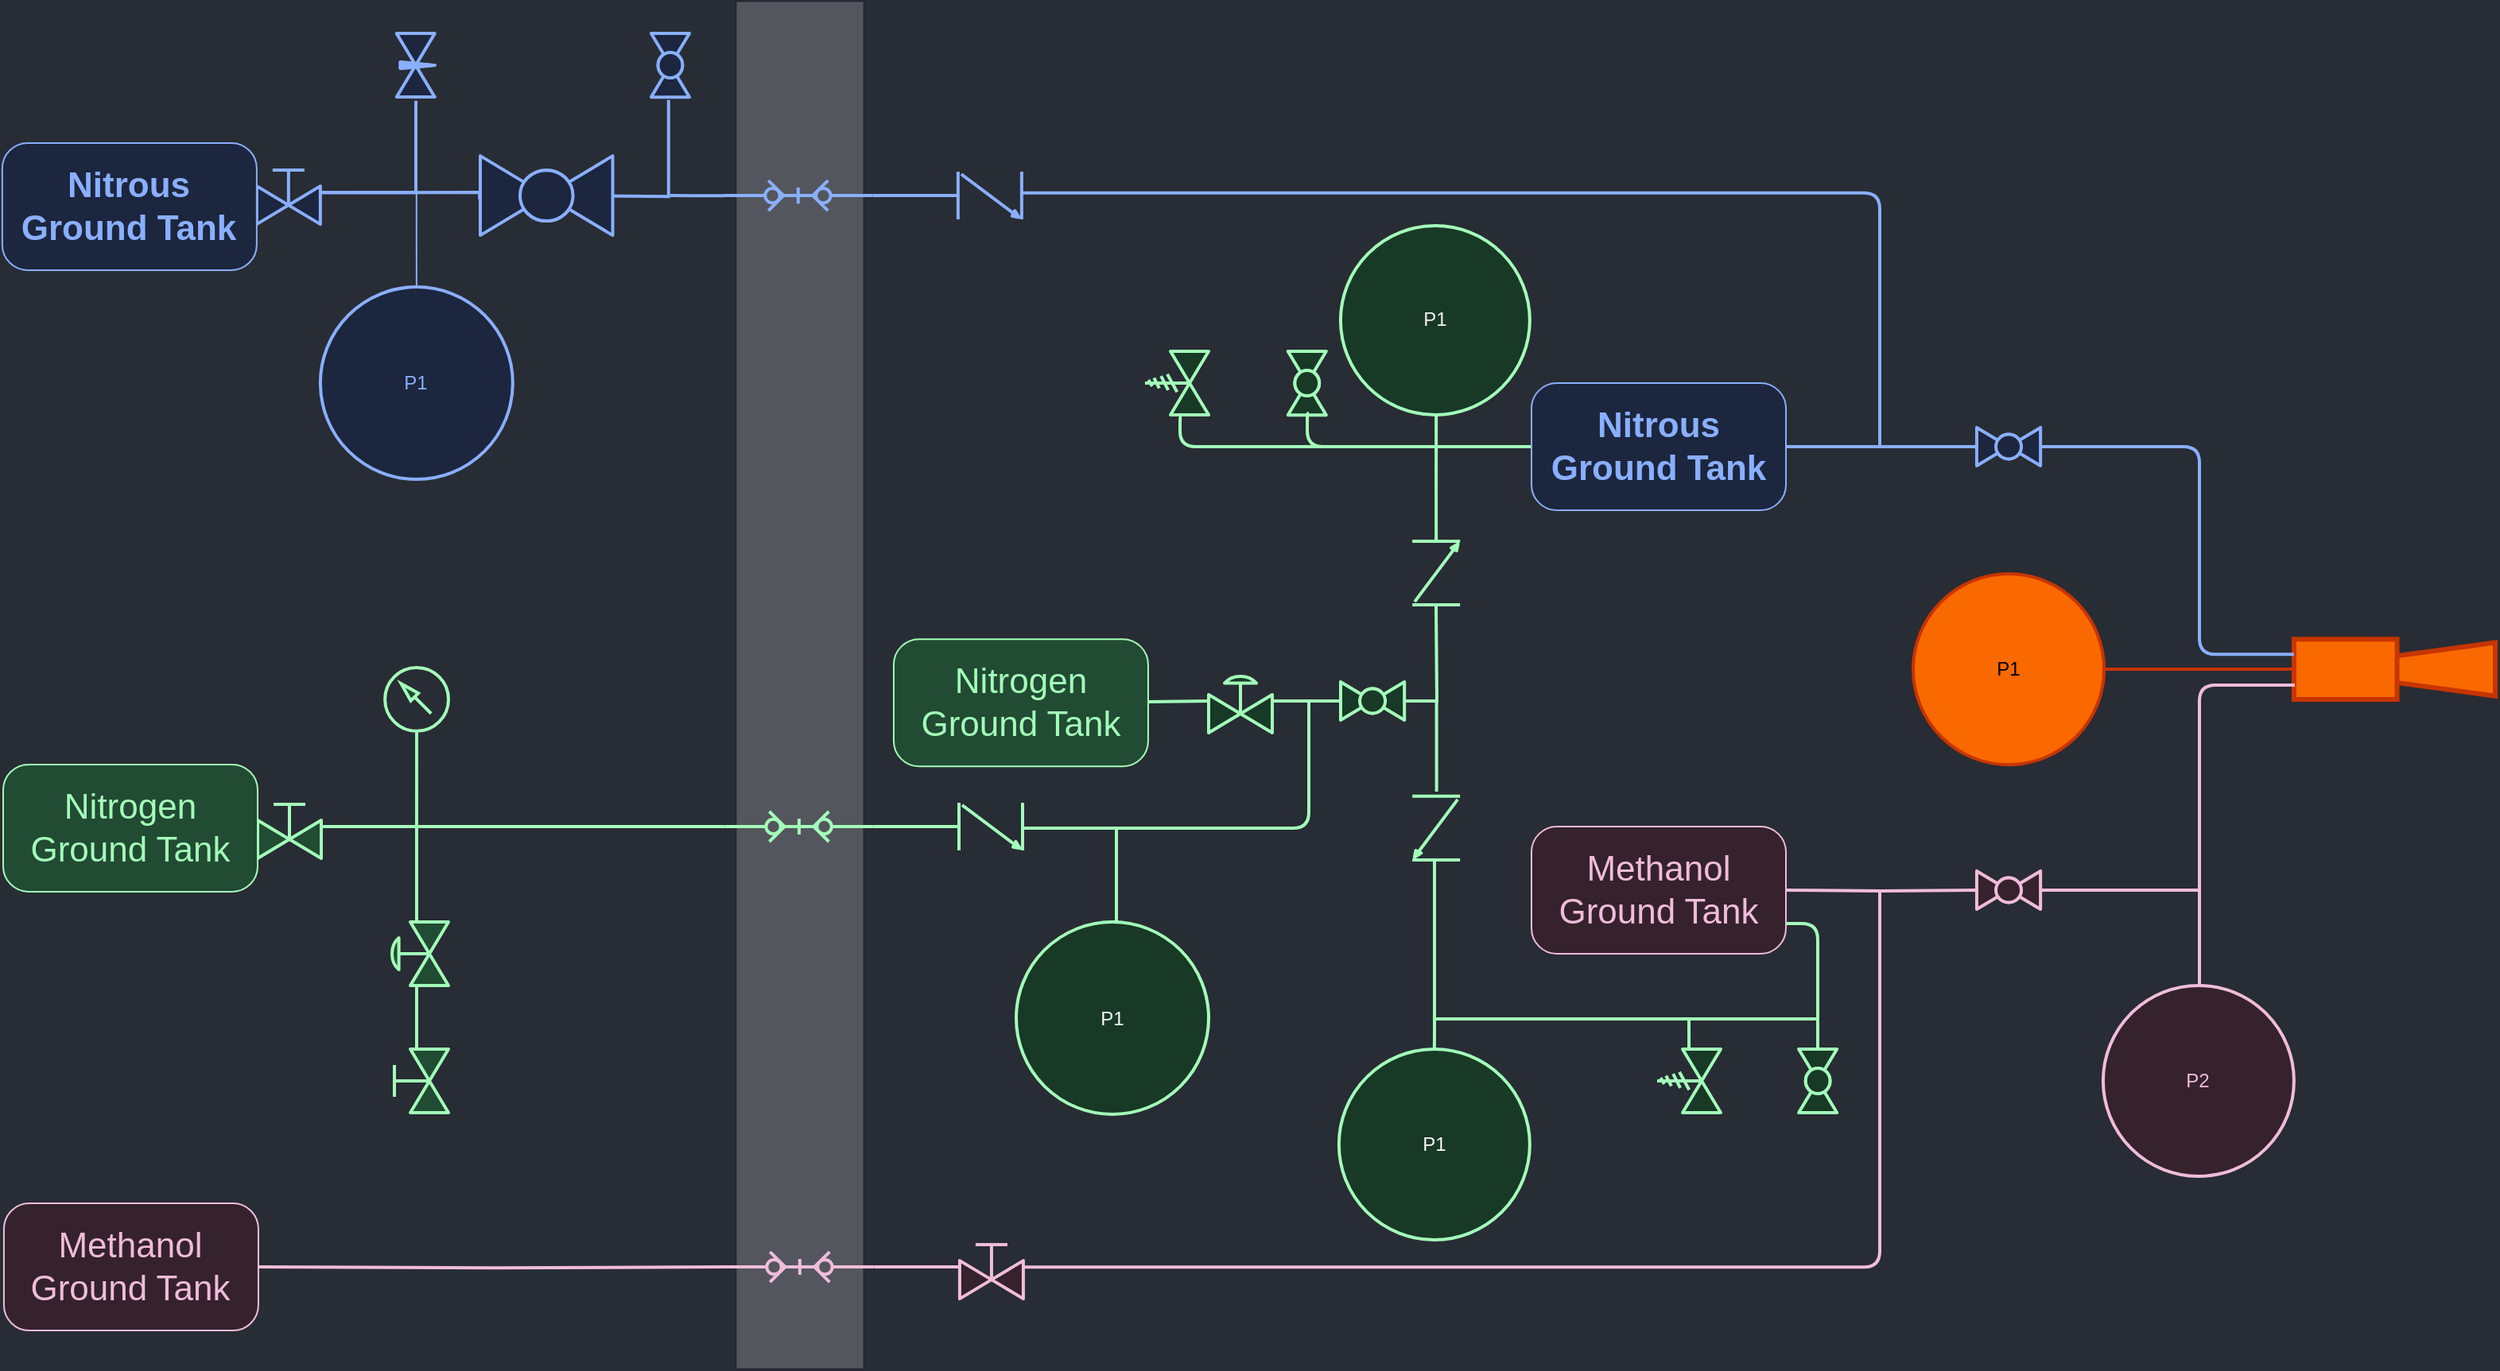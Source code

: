 <mxfile version="21.5.2" type="github">
  <diagram name="Simplified" id="CqWv-y_qysSa1M4fhtOu">
    <mxGraphModel dx="2035" dy="1245" grid="1" gridSize="10" guides="1" tooltips="1" connect="1" arrows="1" fold="1" page="1" pageScale="1" pageWidth="850" pageHeight="1100" background="#282c34" math="0" shadow="0">
      <root>
        <mxCell id="0" />
        <mxCell id="1" parent="0" />
        <mxCell id="74x6JmPRSCwgEubW2NDU-3" value="" style="rounded=0;whiteSpace=wrap;html=1;opacity=20;" parent="1" vertex="1">
          <mxGeometry x="501" y="20" width="80" height="860" as="geometry" />
        </mxCell>
        <mxCell id="ajLOecNCnTilgNTq40M5-18" value="" style="verticalLabelPosition=bottom;aspect=fixed;html=1;verticalAlign=top;fillColor=#224B33;align=center;outlineConnect=0;shape=mxgraph.fluid_power.x11820;points=[[0.5,1,0]];rotation=0;strokeColor=#A3FEB9;strokeWidth=2;fontColor=#FAFAFA;" parent="1" vertex="1">
          <mxGeometry x="280.06" y="439" width="39.94" height="60" as="geometry" />
        </mxCell>
        <mxCell id="ajLOecNCnTilgNTq40M5-388" style="edgeStyle=orthogonalEdgeStyle;rounded=0;orthogonalLoop=1;jettySize=auto;html=1;entryX=1.005;entryY=0.453;entryDx=0;entryDy=0;entryPerimeter=0;fillColor=#1C263E;strokeColor=#89AFFE;strokeWidth=2;endArrow=none;endFill=0;" parent="1" source="ajLOecNCnTilgNTq40M5-360" target="ajLOecNCnTilgNTq40M5-382" edge="1">
          <mxGeometry relative="1" as="geometry">
            <mxPoint x="349.43" y="142.06" as="targetPoint" />
            <Array as="points">
              <mxPoint x="290" y="140" />
              <mxPoint x="340" y="140" />
            </Array>
          </mxGeometry>
        </mxCell>
        <mxCell id="ajLOecNCnTilgNTq40M5-390" style="edgeStyle=orthogonalEdgeStyle;rounded=0;orthogonalLoop=1;jettySize=auto;html=1;entryX=-0.059;entryY=0.506;entryDx=0;entryDy=0;entryPerimeter=0;fillColor=#1C263E;strokeColor=#89AFFE;strokeWidth=2;endArrow=none;endFill=0;" parent="1" source="ajLOecNCnTilgNTq40M5-360" target="ajLOecNCnTilgNTq40M5-380" edge="1">
          <mxGeometry relative="1" as="geometry">
            <Array as="points">
              <mxPoint x="300" y="140" />
            </Array>
          </mxGeometry>
        </mxCell>
        <mxCell id="Z-_9QAuxkszidowLPo6N-9" style="edgeStyle=orthogonalEdgeStyle;rounded=0;orthogonalLoop=1;jettySize=auto;html=1;entryX=0.5;entryY=0;entryDx=0;entryDy=0;strokeColor=#89AFFE;endArrow=none;endFill=0;" edge="1" parent="1" source="ajLOecNCnTilgNTq40M5-360" target="ajLOecNCnTilgNTq40M5-381">
          <mxGeometry relative="1" as="geometry">
            <Array as="points">
              <mxPoint x="259" y="140" />
              <mxPoint x="300" y="140" />
            </Array>
          </mxGeometry>
        </mxCell>
        <mxCell id="ajLOecNCnTilgNTq40M5-360" value="" style="verticalLabelPosition=bottom;align=center;html=1;verticalAlign=top;pointerEvents=1;dashed=0;shape=mxgraph.pid2valves.valve;valveType=gate;actuator=man;rotation=0;fillColor=#1C263E;strokeColor=#89AFFE;fontColor=#ffffff;strokeWidth=2;" parent="1" vertex="1">
          <mxGeometry x="199.43" y="120.06" width="40" height="40" as="geometry" />
        </mxCell>
        <mxCell id="ajLOecNCnTilgNTq40M5-399" style="edgeStyle=orthogonalEdgeStyle;rounded=0;orthogonalLoop=1;jettySize=auto;html=1;entryX=0.5;entryY=0;entryDx=0;entryDy=0;entryPerimeter=0;fillColor=#35222C;fontColor=#F0BCDA;strokeColor=#F0BCDA;strokeWidth=2;endArrow=none;endFill=0;" parent="1" target="ajLOecNCnTilgNTq40M5-396" edge="1">
          <mxGeometry relative="1" as="geometry">
            <mxPoint x="200.46" y="816.05" as="sourcePoint" />
          </mxGeometry>
        </mxCell>
        <mxCell id="ajLOecNCnTilgNTq40M5-378" style="edgeStyle=orthogonalEdgeStyle;rounded=0;orthogonalLoop=1;jettySize=auto;html=1;entryX=1;entryY=0.5;entryDx=0;entryDy=0;entryPerimeter=0;strokeColor=#A3FEB9;fillColor=#224B33;strokeWidth=2;fontColor=#FAFAFA;endArrow=none;endFill=0;" parent="1" source="ajLOecNCnTilgNTq40M5-364" target="ajLOecNCnTilgNTq40M5-367" edge="1">
          <mxGeometry relative="1" as="geometry">
            <mxPoint x="300" y="589" as="targetPoint" />
          </mxGeometry>
        </mxCell>
        <mxCell id="ajLOecNCnTilgNTq40M5-379" style="edgeStyle=orthogonalEdgeStyle;rounded=0;orthogonalLoop=1;jettySize=auto;html=1;entryX=0.5;entryY=1;entryDx=0;entryDy=0;entryPerimeter=0;strokeColor=#A3FEB9;fillColor=#224B33;strokeWidth=2;fontColor=#FAFAFA;endArrow=none;endFill=0;" parent="1" source="ajLOecNCnTilgNTq40M5-364" target="ajLOecNCnTilgNTq40M5-18" edge="1">
          <mxGeometry relative="1" as="geometry" />
        </mxCell>
        <mxCell id="ajLOecNCnTilgNTq40M5-387" style="edgeStyle=orthogonalEdgeStyle;rounded=0;orthogonalLoop=1;jettySize=auto;html=1;strokeColor=#A3FEB9;fillColor=#224B33;strokeWidth=2;fontColor=#FAFAFA;endArrow=none;endFill=0;" parent="1" source="ajLOecNCnTilgNTq40M5-364" edge="1">
          <mxGeometry relative="1" as="geometry">
            <mxPoint x="360" y="539" as="targetPoint" />
          </mxGeometry>
        </mxCell>
        <mxCell id="ajLOecNCnTilgNTq40M5-364" value="" style="verticalLabelPosition=bottom;align=center;html=1;verticalAlign=top;pointerEvents=1;dashed=0;shape=mxgraph.pid2valves.valve;valveType=gate;actuator=man;rotation=0;fillColor=#224B33;strokeColor=#A3FEB9;strokeWidth=2;fontColor=#FAFAFA;" parent="1" vertex="1">
          <mxGeometry x="200" y="519" width="40" height="40" as="geometry" />
        </mxCell>
        <mxCell id="ajLOecNCnTilgNTq40M5-366" value="" style="verticalLabelPosition=bottom;align=center;html=1;verticalAlign=top;pointerEvents=1;dashed=0;shape=mxgraph.pid2valves.valve;valveType=gate;actuator=man;rotation=-90;fillColor=#224B33;strokeColor=#A3FEB9;strokeWidth=2;fontColor=#FAFAFA;" parent="1" vertex="1">
          <mxGeometry x="280" y="679" width="40" height="40" as="geometry" />
        </mxCell>
        <mxCell id="ajLOecNCnTilgNTq40M5-402" style="edgeStyle=orthogonalEdgeStyle;rounded=0;orthogonalLoop=1;jettySize=auto;html=1;entryX=1;entryY=0.5;entryDx=0;entryDy=0;entryPerimeter=0;strokeColor=#A3FEB9;fillColor=#224B33;strokeWidth=2;fontColor=#FAFAFA;endArrow=none;endFill=0;" parent="1" source="ajLOecNCnTilgNTq40M5-367" target="ajLOecNCnTilgNTq40M5-366" edge="1">
          <mxGeometry relative="1" as="geometry" />
        </mxCell>
        <mxCell id="ajLOecNCnTilgNTq40M5-367" value="" style="verticalLabelPosition=bottom;align=center;html=1;verticalAlign=top;pointerEvents=1;dashed=0;shape=mxgraph.pid2valves.valve;valveType=gate;actuator=diaph;rotation=-90;fillColor=#224B33;strokeWidth=2;strokeColor=#A3FEB9;fontColor=#FAFAFA;" parent="1" vertex="1">
          <mxGeometry x="280" y="599" width="40" height="40" as="geometry" />
        </mxCell>
        <mxCell id="ajLOecNCnTilgNTq40M5-413" style="edgeStyle=orthogonalEdgeStyle;rounded=0;orthogonalLoop=1;jettySize=auto;html=1;entryX=0.025;entryY=0.5;entryDx=0;entryDy=0;entryPerimeter=0;fillColor=#183926;strokeColor=#A3FEB9;strokeWidth=2;fontColor=#FAFAFA;endArrow=none;endFill=0;" parent="1" target="ajLOecNCnTilgNTq40M5-409" edge="1">
          <mxGeometry relative="1" as="geometry">
            <mxPoint x="721" y="460.0" as="sourcePoint" />
          </mxGeometry>
        </mxCell>
        <mxCell id="ajLOecNCnTilgNTq40M5-398" style="edgeStyle=orthogonalEdgeStyle;rounded=0;orthogonalLoop=1;jettySize=auto;html=1;fillColor=#1C263E;strokeColor=#89AFFE;strokeWidth=2;endArrow=none;endFill=0;" parent="1" source="ajLOecNCnTilgNTq40M5-376" edge="1">
          <mxGeometry relative="1" as="geometry">
            <mxPoint x="459.43" y="142.06" as="targetPoint" />
          </mxGeometry>
        </mxCell>
        <mxCell id="ajLOecNCnTilgNTq40M5-436" value="" style="edgeStyle=orthogonalEdgeStyle;rounded=0;orthogonalLoop=1;jettySize=auto;html=1;fillColor=#1C263E;strokeColor=#89AFFE;strokeWidth=2;endArrow=none;endFill=0;" parent="1" source="ajLOecNCnTilgNTq40M5-376" target="ajLOecNCnTilgNTq40M5-434" edge="1">
          <mxGeometry relative="1" as="geometry">
            <Array as="points" />
          </mxGeometry>
        </mxCell>
        <mxCell id="ajLOecNCnTilgNTq40M5-376" value="" style="verticalLabelPosition=bottom;aspect=fixed;html=1;verticalAlign=top;fillColor=#1C263E;align=center;outlineConnect=0;shape=mxgraph.fluid_power.x11740;points=[[0.5,0,0],[0.5,1,0]];strokeColor=#89AFFE;rotation=-90;fontColor=#ffffff;strokeWidth=2;" parent="1" vertex="1">
          <mxGeometry x="530.43" y="95.17" width="18.98" height="93.78" as="geometry" />
        </mxCell>
        <mxCell id="ajLOecNCnTilgNTq40M5-406" style="edgeStyle=orthogonalEdgeStyle;rounded=1;orthogonalLoop=1;jettySize=auto;html=1;fillColor=#224B33;strokeColor=#A3FEB9;strokeWidth=2;fontColor=#FAFAFA;endArrow=none;endFill=0;" parent="1" source="ajLOecNCnTilgNTq40M5-377" edge="1">
          <mxGeometry relative="1" as="geometry">
            <Array as="points">
              <mxPoint x="861" y="540" />
              <mxPoint x="861" y="460" />
            </Array>
            <mxPoint x="861" y="460" as="targetPoint" />
          </mxGeometry>
        </mxCell>
        <mxCell id="ajLOecNCnTilgNTq40M5-377" value="" style="verticalLabelPosition=bottom;align=center;html=1;verticalAlign=top;pointerEvents=1;dashed=0;shape=mxgraph.pid2valves.valve;valveType=check;rotation=0;fillColor=#224B33;strokeColor=#A3FEB9;strokeWidth=2;fontColor=#FAFAFA;" parent="1" vertex="1">
          <mxGeometry x="641" y="524" width="40" height="30" as="geometry" />
        </mxCell>
        <mxCell id="ajLOecNCnTilgNTq40M5-380" value="" style="verticalLabelPosition=bottom;align=center;html=1;verticalAlign=top;pointerEvents=1;dashed=0;shape=mxgraph.pid2valves.valve;valveType=needle;rotation=-90;fillColor=#1C263E;strokeColor=#89AFFE;fontColor=#ffffff;strokeWidth=2;" parent="1" vertex="1">
          <mxGeometry x="279.37" y="48.06" width="40" height="24" as="geometry" />
        </mxCell>
        <mxCell id="ajLOecNCnTilgNTq40M5-381" value="P1" style="ellipse;whiteSpace=wrap;html=1;aspect=fixed;fillColor=#1C263E;strokeColor=#89AFFE;rotation=0;fontColor=#89AFFE;strokeWidth=2;" parent="1" vertex="1">
          <mxGeometry x="239.43" y="199.54" width="121" height="121" as="geometry" />
        </mxCell>
        <mxCell id="ajLOecNCnTilgNTq40M5-395" style="edgeStyle=orthogonalEdgeStyle;rounded=0;orthogonalLoop=1;jettySize=auto;html=1;entryX=1.046;entryY=0.545;entryDx=0;entryDy=0;entryPerimeter=0;fillColor=#1C263E;strokeColor=#89AFFE;strokeWidth=2;endArrow=none;endFill=0;" parent="1" target="ajLOecNCnTilgNTq40M5-386" edge="1">
          <mxGeometry relative="1" as="geometry">
            <mxPoint x="399.43" y="142.06" as="sourcePoint" />
          </mxGeometry>
        </mxCell>
        <mxCell id="ajLOecNCnTilgNTq40M5-382" value="" style="verticalLabelPosition=bottom;align=center;html=1;verticalAlign=top;pointerEvents=1;dashed=0;shape=mxgraph.pid2valves.valve;valveType=ball;rotation=-180;fillColor=#1C263E;strokeColor=#89AFFE;fontColor=#ffffff;strokeWidth=2;" parent="1" vertex="1">
          <mxGeometry x="340" y="117.08" width="83.26" height="49.97" as="geometry" />
        </mxCell>
        <mxCell id="ajLOecNCnTilgNTq40M5-386" value="" style="verticalLabelPosition=bottom;align=center;html=1;verticalAlign=top;pointerEvents=1;dashed=0;shape=mxgraph.pid2valves.valve;valveType=ball;rotation=90;fillColor=#1C263E;strokeColor=#89AFFE;fontColor=#ffffff;strokeWidth=2;" parent="1" vertex="1">
          <mxGeometry x="439.43" y="48.0" width="40.09" height="24.06" as="geometry" />
        </mxCell>
        <mxCell id="ajLOecNCnTilgNTq40M5-450" style="edgeStyle=orthogonalEdgeStyle;rounded=0;orthogonalLoop=1;jettySize=auto;html=1;entryX=0;entryY=0.5;entryDx=0;entryDy=0;entryPerimeter=0;fillColor=#35222C;fontColor=#F0BCDA;strokeColor=#F0BCDA;strokeWidth=2;endArrow=none;endFill=0;" parent="1" source="ajLOecNCnTilgNTq40M5-396" target="ajLOecNCnTilgNTq40M5-449" edge="1">
          <mxGeometry relative="1" as="geometry" />
        </mxCell>
        <mxCell id="ajLOecNCnTilgNTq40M5-396" value="" style="verticalLabelPosition=bottom;aspect=fixed;html=1;verticalAlign=top;fillColor=#35222C;align=center;outlineConnect=0;shape=mxgraph.fluid_power.x11740;points=[[0.5,0,0],[0.5,1,0]];strokeColor=#F0BCDA;rotation=-90;fontColor=#F0BCDA;strokeWidth=2;" parent="1" vertex="1">
          <mxGeometry x="531.46" y="769.16" width="18.98" height="93.78" as="geometry" />
        </mxCell>
        <mxCell id="ajLOecNCnTilgNTq40M5-400" style="edgeStyle=orthogonalEdgeStyle;rounded=0;orthogonalLoop=1;jettySize=auto;html=1;strokeColor=#A3FEB9;fillColor=#224B33;strokeWidth=2;fontColor=#FAFAFA;endArrow=none;endFill=0;" parent="1" source="ajLOecNCnTilgNTq40M5-397" edge="1">
          <mxGeometry relative="1" as="geometry">
            <mxPoint x="360" y="539" as="targetPoint" />
          </mxGeometry>
        </mxCell>
        <mxCell id="ajLOecNCnTilgNTq40M5-411" style="edgeStyle=orthogonalEdgeStyle;rounded=0;orthogonalLoop=1;jettySize=auto;html=1;entryX=0;entryY=0.5;entryDx=0;entryDy=0;entryPerimeter=0;fillColor=#224B33;strokeColor=#A3FEB9;strokeWidth=2;fontColor=#FAFAFA;endArrow=none;endFill=0;" parent="1" source="ajLOecNCnTilgNTq40M5-397" target="ajLOecNCnTilgNTq40M5-377" edge="1">
          <mxGeometry relative="1" as="geometry">
            <Array as="points">
              <mxPoint x="591" y="539" />
              <mxPoint x="591" y="539" />
            </Array>
          </mxGeometry>
        </mxCell>
        <mxCell id="ajLOecNCnTilgNTq40M5-397" value="" style="verticalLabelPosition=bottom;aspect=fixed;html=1;verticalAlign=top;fillColor=#224B33;align=center;outlineConnect=0;shape=mxgraph.fluid_power.x11740;points=[[0.5,0,0],[0.5,1,0]];strokeColor=#A3FEB9;rotation=-90;strokeWidth=2;fontColor=#FAFAFA;" parent="1" vertex="1">
          <mxGeometry x="531.0" y="492.11" width="18.98" height="93.78" as="geometry" />
        </mxCell>
        <mxCell id="ajLOecNCnTilgNTq40M5-407" value="P1" style="ellipse;whiteSpace=wrap;html=1;aspect=fixed;fillColor=#183926;strokeColor=#A3FEB9;rotation=0;strokeWidth=2;fontColor=#FAFAFA;" parent="1" vertex="1">
          <mxGeometry x="677" y="599" width="121" height="121" as="geometry" />
        </mxCell>
        <mxCell id="ajLOecNCnTilgNTq40M5-414" style="edgeStyle=orthogonalEdgeStyle;rounded=0;orthogonalLoop=1;jettySize=auto;html=1;fillColor=#183926;strokeColor=#A3FEB9;strokeWidth=2;fontColor=#FAFAFA;endArrow=none;endFill=0;" parent="1" source="ajLOecNCnTilgNTq40M5-409" edge="1">
          <mxGeometry relative="1" as="geometry">
            <mxPoint x="881" y="460" as="targetPoint" />
          </mxGeometry>
        </mxCell>
        <mxCell id="ajLOecNCnTilgNTq40M5-409" value="" style="verticalLabelPosition=bottom;align=center;html=1;verticalAlign=top;pointerEvents=1;dashed=0;shape=mxgraph.pid2valves.valve;valveType=gate;actuator=diaph;rotation=0;fillColor=#183926;strokeWidth=2;strokeColor=#A3FEB9;fontColor=#FAFAFA;" parent="1" vertex="1">
          <mxGeometry x="798" y="440" width="40" height="40" as="geometry" />
        </mxCell>
        <mxCell id="ajLOecNCnTilgNTq40M5-440" style="edgeStyle=orthogonalEdgeStyle;rounded=0;orthogonalLoop=1;jettySize=auto;html=1;fontColor=#FAFAFA;strokeWidth=2;fillColor=#183926;strokeColor=#A3FEB9;endArrow=none;endFill=0;" parent="1" source="ajLOecNCnTilgNTq40M5-412" edge="1">
          <mxGeometry relative="1" as="geometry">
            <mxPoint x="941" y="400" as="targetPoint" />
          </mxGeometry>
        </mxCell>
        <mxCell id="ajLOecNCnTilgNTq40M5-441" style="edgeStyle=orthogonalEdgeStyle;rounded=0;orthogonalLoop=1;jettySize=auto;html=1;entryX=-0.074;entryY=0.492;entryDx=0;entryDy=0;entryPerimeter=0;fontColor=#FAFAFA;strokeWidth=2;fillColor=#183926;strokeColor=#A3FEB9;endArrow=none;endFill=0;" parent="1" source="ajLOecNCnTilgNTq40M5-412" target="ajLOecNCnTilgNTq40M5-417" edge="1">
          <mxGeometry relative="1" as="geometry" />
        </mxCell>
        <mxCell id="ajLOecNCnTilgNTq40M5-412" value="" style="verticalLabelPosition=bottom;align=center;html=1;verticalAlign=top;pointerEvents=1;dashed=0;shape=mxgraph.pid2valves.valve;valveType=ball;rotation=-180;fillColor=#183926;strokeColor=#A3FEB9;strokeWidth=2;fontColor=#FAFAFA;" parent="1" vertex="1">
          <mxGeometry x="881" y="447.97" width="40.09" height="24.06" as="geometry" />
        </mxCell>
        <mxCell id="ajLOecNCnTilgNTq40M5-454" style="edgeStyle=orthogonalEdgeStyle;rounded=0;orthogonalLoop=1;jettySize=auto;html=1;strokeColor=#89AFFE;strokeWidth=2;fillColor=#1C263E;endArrow=none;endFill=0;" parent="1" edge="1">
          <mxGeometry relative="1" as="geometry">
            <mxPoint x="1281" y="300" as="targetPoint" />
            <mxPoint x="1161.09" y="300.021" as="sourcePoint" />
          </mxGeometry>
        </mxCell>
        <mxCell id="ajLOecNCnTilgNTq40M5-443" style="edgeStyle=orthogonalEdgeStyle;rounded=1;orthogonalLoop=1;jettySize=auto;html=1;entryX=0.975;entryY=0.501;entryDx=0;entryDy=0;entryPerimeter=0;fontColor=#FAFAFA;strokeWidth=2;fillColor=#183926;strokeColor=#A3FEB9;endArrow=none;endFill=0;" parent="1" target="ajLOecNCnTilgNTq40M5-421" edge="1">
          <mxGeometry relative="1" as="geometry">
            <mxPoint x="1100" y="660" as="sourcePoint" />
            <Array as="points">
              <mxPoint x="1100" y="660" />
            </Array>
          </mxGeometry>
        </mxCell>
        <mxCell id="ajLOecNCnTilgNTq40M5-447" style="edgeStyle=orthogonalEdgeStyle;rounded=1;orthogonalLoop=1;jettySize=auto;html=1;fillColor=#183926;strokeColor=#A3FEB9;strokeWidth=2;endArrow=none;endFill=0;" parent="1" edge="1">
          <mxGeometry relative="1" as="geometry">
            <Array as="points">
              <mxPoint x="1180" y="660" />
            </Array>
            <mxPoint x="1180" y="660" as="targetPoint" />
            <mxPoint x="940" y="660" as="sourcePoint" />
          </mxGeometry>
        </mxCell>
        <mxCell id="ajLOecNCnTilgNTq40M5-417" value="" style="verticalLabelPosition=bottom;align=center;html=1;verticalAlign=top;pointerEvents=1;dashed=0;shape=mxgraph.pid2valves.valve;valveType=check;rotation=90;fontColor=#FAFAFA;strokeWidth=2;fillColor=#183926;strokeColor=#A3FEB9;" parent="1" vertex="1">
          <mxGeometry x="921.04" y="524.96" width="40.09" height="30" as="geometry" />
        </mxCell>
        <mxCell id="ajLOecNCnTilgNTq40M5-428" style="edgeStyle=orthogonalEdgeStyle;rounded=1;orthogonalLoop=1;jettySize=auto;html=1;entryX=0.5;entryY=0;entryDx=0;entryDy=0;entryPerimeter=0;fillColor=#183926;strokeColor=#A3FEB9;strokeWidth=2;endArrow=none;endFill=0;" parent="1" edge="1">
          <mxGeometry relative="1" as="geometry">
            <Array as="points">
              <mxPoint x="941" y="300" />
            </Array>
            <mxPoint x="1001.09" y="300.0" as="targetPoint" />
            <mxPoint x="940" y="300" as="sourcePoint" />
          </mxGeometry>
        </mxCell>
        <mxCell id="ajLOecNCnTilgNTq40M5-433" style="edgeStyle=orthogonalEdgeStyle;rounded=1;orthogonalLoop=1;jettySize=auto;html=1;fillColor=#183926;strokeColor=#A3FEB9;strokeWidth=2;endArrow=none;endFill=0;entryX=-0.025;entryY=0.575;entryDx=0;entryDy=0;entryPerimeter=0;" parent="1" target="ajLOecNCnTilgNTq40M5-424" edge="1">
          <mxGeometry relative="1" as="geometry">
            <mxPoint x="741" y="280" as="targetPoint" />
            <Array as="points">
              <mxPoint x="941" y="300" />
              <mxPoint x="780" y="300" />
              <mxPoint x="780" y="281" />
            </Array>
            <mxPoint x="940" y="300" as="sourcePoint" />
          </mxGeometry>
        </mxCell>
        <mxCell id="Z-_9QAuxkszidowLPo6N-11" style="edgeStyle=orthogonalEdgeStyle;rounded=0;orthogonalLoop=1;jettySize=auto;html=1;endArrow=none;endFill=0;strokeColor=#A3FEB9;strokeWidth=2;" edge="1" parent="1" source="ajLOecNCnTilgNTq40M5-419">
          <mxGeometry relative="1" as="geometry">
            <mxPoint x="941.085" y="280.0" as="targetPoint" />
          </mxGeometry>
        </mxCell>
        <mxCell id="ajLOecNCnTilgNTq40M5-419" value="" style="verticalLabelPosition=bottom;align=center;html=1;verticalAlign=top;pointerEvents=1;dashed=0;shape=mxgraph.pid2valves.valve;valveType=check;rotation=-90;fillColor=#183926;strokeColor=#A3FEB9;strokeWidth=2;" parent="1" vertex="1">
          <mxGeometry x="921.04" y="364.5" width="40.09" height="30" as="geometry" />
        </mxCell>
        <mxCell id="ajLOecNCnTilgNTq40M5-463" style="edgeStyle=orthogonalEdgeStyle;rounded=0;orthogonalLoop=1;jettySize=auto;html=1;entryX=1;entryY=0.5;entryDx=0;entryDy=0;entryPerimeter=0;fillColor=#35222C;fontColor=#F0BCDA;strokeColor=#F0BCDA;strokeWidth=2;endArrow=none;endFill=0;" parent="1" target="ajLOecNCnTilgNTq40M5-460" edge="1">
          <mxGeometry relative="1" as="geometry">
            <mxPoint x="1161.09" y="579" as="sourcePoint" />
          </mxGeometry>
        </mxCell>
        <mxCell id="ajLOecNCnTilgNTq40M5-421" value="" style="verticalLabelPosition=bottom;align=center;html=1;verticalAlign=top;pointerEvents=1;dashed=0;shape=mxgraph.pid2valves.valve;valveType=gate;actuator=spring;rotation=-90;fontColor=#FAFAFA;strokeWidth=2;fillColor=#183926;strokeColor=#A3FEB9;" parent="1" vertex="1">
          <mxGeometry x="1080" y="679" width="40" height="40" as="geometry" />
        </mxCell>
        <mxCell id="ajLOecNCnTilgNTq40M5-422" value="P1" style="ellipse;whiteSpace=wrap;html=1;aspect=fixed;fillColor=#183926;strokeColor=#A3FEB9;rotation=0;strokeWidth=2;fontColor=#F7F7F7;" parent="1" vertex="1">
          <mxGeometry x="879.93" y="679" width="120" height="120" as="geometry" />
        </mxCell>
        <mxCell id="Z-_9QAuxkszidowLPo6N-10" style="edgeStyle=orthogonalEdgeStyle;rounded=1;orthogonalLoop=1;jettySize=auto;html=1;strokeColor=#A3FEB9;endArrow=none;endFill=0;strokeWidth=2;" edge="1" parent="1" target="74x6JmPRSCwgEubW2NDU-21">
          <mxGeometry relative="1" as="geometry">
            <mxPoint x="1181" y="679" as="sourcePoint" />
            <Array as="points">
              <mxPoint x="1181" y="679" />
              <mxPoint x="1181" y="600" />
            </Array>
          </mxGeometry>
        </mxCell>
        <mxCell id="ajLOecNCnTilgNTq40M5-423" value="" style="verticalLabelPosition=bottom;align=center;html=1;verticalAlign=top;pointerEvents=1;dashed=0;shape=mxgraph.pid2valves.valve;valveType=ball;rotation=-90;fillColor=#183926;strokeColor=#A3FEB9;strokeWidth=2;" parent="1" vertex="1">
          <mxGeometry x="1161" y="686.97" width="40.09" height="24.06" as="geometry" />
        </mxCell>
        <mxCell id="ajLOecNCnTilgNTq40M5-424" value="" style="verticalLabelPosition=bottom;align=center;html=1;verticalAlign=top;pointerEvents=1;dashed=0;shape=mxgraph.pid2valves.valve;valveType=gate;actuator=spring;rotation=-90;fillColor=#183926;strokeColor=#A3FEB9;strokeWidth=2;" parent="1" vertex="1">
          <mxGeometry x="758" y="240.0" width="40" height="40" as="geometry" />
        </mxCell>
        <mxCell id="ajLOecNCnTilgNTq40M5-426" value="" style="verticalLabelPosition=bottom;align=center;html=1;verticalAlign=top;pointerEvents=1;dashed=0;shape=mxgraph.pid2valves.valve;valveType=ball;rotation=-90;fillColor=#183926;strokeColor=#A3FEB9;strokeWidth=2;" parent="1" vertex="1">
          <mxGeometry x="839.84" y="248.01" width="40.09" height="24.06" as="geometry" />
        </mxCell>
        <mxCell id="ajLOecNCnTilgNTq40M5-438" style="edgeStyle=orthogonalEdgeStyle;rounded=1;orthogonalLoop=1;jettySize=auto;html=1;fillColor=#1C263E;strokeColor=#89AFFE;strokeWidth=2;endArrow=none;endFill=0;exitX=1.01;exitY=0.444;exitDx=0;exitDy=0;exitPerimeter=0;" parent="1" source="ajLOecNCnTilgNTq40M5-434" edge="1">
          <mxGeometry relative="1" as="geometry">
            <Array as="points">
              <mxPoint x="1220" y="140" />
            </Array>
            <mxPoint x="1220" y="300" as="targetPoint" />
            <mxPoint x="983.457" y="141.06" as="sourcePoint" />
          </mxGeometry>
        </mxCell>
        <mxCell id="ajLOecNCnTilgNTq40M5-434" value="" style="verticalLabelPosition=bottom;align=center;html=1;verticalAlign=top;pointerEvents=1;dashed=0;shape=mxgraph.pid2valves.valve;valveType=check;rotation=0;fillColor=#1C263E;strokeColor=#89AFFE;fontColor=#ffffff;strokeWidth=2;" parent="1" vertex="1">
          <mxGeometry x="640.43" y="127.06" width="40" height="30" as="geometry" />
        </mxCell>
        <mxCell id="ajLOecNCnTilgNTq40M5-451" style="edgeStyle=orthogonalEdgeStyle;rounded=1;orthogonalLoop=1;jettySize=auto;html=1;fillColor=#35222C;fontColor=#F0BCDA;strokeColor=#F0BCDA;strokeWidth=2;endArrow=none;endFill=0;" parent="1" source="ajLOecNCnTilgNTq40M5-449" edge="1">
          <mxGeometry relative="1" as="geometry">
            <Array as="points">
              <mxPoint x="1220" y="816" />
              <mxPoint x="1220" y="584" />
            </Array>
            <mxPoint x="1220" y="580" as="targetPoint" />
          </mxGeometry>
        </mxCell>
        <mxCell id="ajLOecNCnTilgNTq40M5-449" value="" style="verticalLabelPosition=bottom;align=center;html=1;verticalAlign=top;pointerEvents=1;dashed=0;shape=mxgraph.pid2valves.valve;valveType=gate;actuator=man;rotation=0;fillColor=#35222C;strokeColor=#F0BCDA;fontColor=#F0BCDA;strokeWidth=2;" parent="1" vertex="1">
          <mxGeometry x="641.46" y="796.05" width="40" height="40" as="geometry" />
        </mxCell>
        <mxCell id="ajLOecNCnTilgNTq40M5-452" value="" style="verticalLabelPosition=bottom;align=center;dashed=0;html=1;verticalAlign=top;shape=mxgraph.pid.piping.concentric_reducer;rotation=-180;fillColor=#fa6800;strokeWidth=3;fontColor=#000000;strokeColor=#C73500;" parent="1" vertex="1">
          <mxGeometry x="1544.92" y="423.24" width="62.08" height="33.64" as="geometry" />
        </mxCell>
        <mxCell id="ajLOecNCnTilgNTq40M5-453" value="" style="rounded=0;whiteSpace=wrap;html=1;rotation=0;fillColor=#fa6800;strokeWidth=3;fontColor=#000000;strokeColor=#C73500;" parent="1" vertex="1">
          <mxGeometry x="1480.46" y="421.12" width="64.82" height="37.88" as="geometry" />
        </mxCell>
        <mxCell id="ajLOecNCnTilgNTq40M5-465" style="edgeStyle=orthogonalEdgeStyle;rounded=1;orthogonalLoop=1;jettySize=auto;html=1;fillColor=#35222C;fontColor=#F0BCDA;strokeColor=#F0BCDA;strokeWidth=2;endArrow=none;endFill=0;" parent="1" edge="1">
          <mxGeometry relative="1" as="geometry">
            <mxPoint x="1481" y="450" as="targetPoint" />
            <Array as="points">
              <mxPoint x="1421" y="579" />
              <mxPoint x="1421" y="450" />
              <mxPoint x="1480" y="450" />
            </Array>
            <mxPoint x="1420" y="580" as="sourcePoint" />
          </mxGeometry>
        </mxCell>
        <mxCell id="ajLOecNCnTilgNTq40M5-470" style="edgeStyle=orthogonalEdgeStyle;rounded=0;orthogonalLoop=1;jettySize=auto;html=1;entryX=0.5;entryY=0;entryDx=0;entryDy=0;fillColor=#35222C;fontColor=#F0BCDA;strokeColor=#F0BCDA;strokeWidth=2;endArrow=none;endFill=0;" parent="1" source="ajLOecNCnTilgNTq40M5-460" target="ajLOecNCnTilgNTq40M5-468" edge="1">
          <mxGeometry relative="1" as="geometry">
            <mxPoint x="1421" y="630" as="targetPoint" />
            <Array as="points">
              <mxPoint x="1421" y="579" />
              <mxPoint x="1421" y="641" />
            </Array>
          </mxGeometry>
        </mxCell>
        <mxCell id="ajLOecNCnTilgNTq40M5-460" value="" style="verticalLabelPosition=bottom;align=center;html=1;verticalAlign=top;pointerEvents=1;dashed=0;shape=mxgraph.pid2valves.valve;valveType=ball;rotation=-180;fillColor=#35222C;strokeColor=#F0BCDA;fontColor=#F0BCDA;strokeWidth=2;" parent="1" vertex="1">
          <mxGeometry x="1280.98" y="566.97" width="40.09" height="24.06" as="geometry" />
        </mxCell>
        <mxCell id="ajLOecNCnTilgNTq40M5-466" style="edgeStyle=orthogonalEdgeStyle;rounded=1;orthogonalLoop=1;jettySize=auto;html=1;entryX=0;entryY=0.25;entryDx=0;entryDy=0;strokeColor=#89AFFE;strokeWidth=2;fillColor=#1C263E;endArrow=none;endFill=0;" parent="1" source="ajLOecNCnTilgNTq40M5-461" target="ajLOecNCnTilgNTq40M5-453" edge="1">
          <mxGeometry relative="1" as="geometry">
            <Array as="points">
              <mxPoint x="1421" y="300" />
              <mxPoint x="1421" y="431" />
            </Array>
          </mxGeometry>
        </mxCell>
        <mxCell id="ajLOecNCnTilgNTq40M5-461" value="" style="verticalLabelPosition=bottom;align=center;html=1;verticalAlign=top;pointerEvents=1;dashed=0;shape=mxgraph.pid2valves.valve;valveType=ball;rotation=-180;fillColor=#1C263E;strokeColor=#89AFFE;strokeWidth=2;" parent="1" vertex="1">
          <mxGeometry x="1280.98" y="287.97" width="40.09" height="24.06" as="geometry" />
        </mxCell>
        <mxCell id="ajLOecNCnTilgNTq40M5-467" style="edgeStyle=orthogonalEdgeStyle;rounded=0;orthogonalLoop=1;jettySize=auto;html=1;entryX=0;entryY=0.5;entryDx=0;entryDy=0;fillColor=#fa6800;strokeColor=#C73500;endArrow=none;endFill=0;strokeWidth=2;" parent="1" source="ajLOecNCnTilgNTq40M5-464" target="ajLOecNCnTilgNTq40M5-453" edge="1">
          <mxGeometry relative="1" as="geometry" />
        </mxCell>
        <mxCell id="ajLOecNCnTilgNTq40M5-464" value="P1" style="ellipse;whiteSpace=wrap;html=1;aspect=fixed;fillColor=#fa6800;strokeColor=#C73500;rotation=0;fontColor=#000000;strokeWidth=2;" parent="1" vertex="1">
          <mxGeometry x="1240.99" y="380.02" width="120.07" height="120.07" as="geometry" />
        </mxCell>
        <mxCell id="ajLOecNCnTilgNTq40M5-468" value="P2" style="ellipse;whiteSpace=wrap;html=1;aspect=fixed;fillColor=#35222C;strokeColor=#F0BCDA;rotation=0;fontColor=#F0BCDA;strokeWidth=2;" parent="1" vertex="1">
          <mxGeometry x="1360.46" y="639" width="120" height="120" as="geometry" />
        </mxCell>
        <mxCell id="74x6JmPRSCwgEubW2NDU-4" value="Methanol Ground Tank" style="rounded=1;whiteSpace=wrap;html=1;arcSize=20;fontSize=22;strokeColor=#F0BCDA;fillColor=#35222C;fontColor=#F0BCDA;" parent="1" vertex="1">
          <mxGeometry x="40.46" y="776.05" width="160" height="80" as="geometry" />
        </mxCell>
        <mxCell id="74x6JmPRSCwgEubW2NDU-5" value="Nitrogen Ground Tank" style="rounded=1;whiteSpace=wrap;html=1;arcSize=20;fontSize=22;strokeColor=#A3FEB9;fillColor=#224B33;fontColor=#A3FEB9;" parent="1" vertex="1">
          <mxGeometry x="40" y="499.96" width="160" height="80" as="geometry" />
        </mxCell>
        <mxCell id="74x6JmPRSCwgEubW2NDU-6" value="Nitrous Ground Tank" style="rounded=1;whiteSpace=wrap;html=1;arcSize=20;fillColor=#1C263E;strokeColor=#89AFFE;fontColor=#89AFFE;fontStyle=1;fontSize=22;" parent="1" vertex="1">
          <mxGeometry x="39.43" y="108.95" width="160" height="80" as="geometry" />
        </mxCell>
        <mxCell id="74x6JmPRSCwgEubW2NDU-13" value="Nitrous Ground Tank" style="rounded=1;whiteSpace=wrap;html=1;arcSize=20;fillColor=#1C263E;strokeColor=#89AFFE;fontColor=#89AFFE;fontStyle=1;fontSize=22;" parent="1" vertex="1">
          <mxGeometry x="1001" y="260" width="160" height="80" as="geometry" />
        </mxCell>
        <mxCell id="74x6JmPRSCwgEubW2NDU-14" value="Nitrogen Ground Tank" style="rounded=1;whiteSpace=wrap;html=1;arcSize=20;fontSize=22;strokeColor=#A3FEB9;fillColor=#224B33;fontColor=#A3FEB9;" parent="1" vertex="1">
          <mxGeometry x="599.97" y="421.12" width="160" height="80" as="geometry" />
        </mxCell>
        <mxCell id="74x6JmPRSCwgEubW2NDU-17" style="edgeStyle=orthogonalEdgeStyle;rounded=0;orthogonalLoop=1;jettySize=auto;html=1;fillColor=#224B33;strokeColor=#A3FEB9;strokeWidth=2;fontColor=#FAFAFA;endArrow=none;endFill=0;exitX=0.975;exitY=0.533;exitDx=0;exitDy=0;exitPerimeter=0;entryX=0.5;entryY=0;entryDx=0;entryDy=0;" parent="1" source="ajLOecNCnTilgNTq40M5-377" target="ajLOecNCnTilgNTq40M5-407" edge="1">
          <mxGeometry relative="1" as="geometry">
            <Array as="points">
              <mxPoint x="740" y="540" />
              <mxPoint x="740" y="599" />
            </Array>
            <mxPoint x="691" y="550" as="sourcePoint" />
            <mxPoint x="740" y="590" as="targetPoint" />
          </mxGeometry>
        </mxCell>
        <mxCell id="74x6JmPRSCwgEubW2NDU-21" value="Methanol Ground Tank" style="rounded=1;whiteSpace=wrap;html=1;arcSize=20;fontSize=22;strokeColor=#F0BCDA;fillColor=#35222C;fontColor=#F0BCDA;" parent="1" vertex="1">
          <mxGeometry x="1001" y="539" width="160" height="80" as="geometry" />
        </mxCell>
        <mxCell id="Z-_9QAuxkszidowLPo6N-4" style="edgeStyle=orthogonalEdgeStyle;rounded=0;orthogonalLoop=1;jettySize=auto;html=1;entryX=0.5;entryY=0;entryDx=0;entryDy=0;fillColor=#183926;strokeColor=#A3FEB9;strokeWidth=2;endArrow=none;endFill=0;" edge="1" parent="1" target="ajLOecNCnTilgNTq40M5-422">
          <mxGeometry relative="1" as="geometry">
            <Array as="points">
              <mxPoint x="940" y="670" />
              <mxPoint x="940" y="670" />
            </Array>
            <mxPoint x="1183.63" y="618.72" as="targetPoint" />
            <mxPoint x="940" y="560" as="sourcePoint" />
          </mxGeometry>
        </mxCell>
        <mxCell id="ajLOecNCnTilgNTq40M5-425" value="P1" style="ellipse;whiteSpace=wrap;html=1;aspect=fixed;fillColor=#183926;strokeColor=#A3FEB9;rotation=0;strokeWidth=2;fontColor=#F2F2F2;" parent="1" vertex="1">
          <mxGeometry x="880.96" y="161" width="118.97" height="118.97" as="geometry" />
        </mxCell>
        <mxCell id="Z-_9QAuxkszidowLPo6N-7" style="edgeStyle=orthogonalEdgeStyle;rounded=1;orthogonalLoop=1;jettySize=auto;html=1;fillColor=#183926;strokeColor=#A3FEB9;strokeWidth=2;endArrow=none;endFill=0;" edge="1" parent="1">
          <mxGeometry relative="1" as="geometry">
            <mxPoint x="861" y="279" as="targetPoint" />
            <Array as="points">
              <mxPoint x="940" y="300" />
              <mxPoint x="860" y="300" />
              <mxPoint x="860" y="279" />
            </Array>
            <mxPoint x="940" y="300" as="sourcePoint" />
          </mxGeometry>
        </mxCell>
      </root>
    </mxGraphModel>
  </diagram>
</mxfile>

